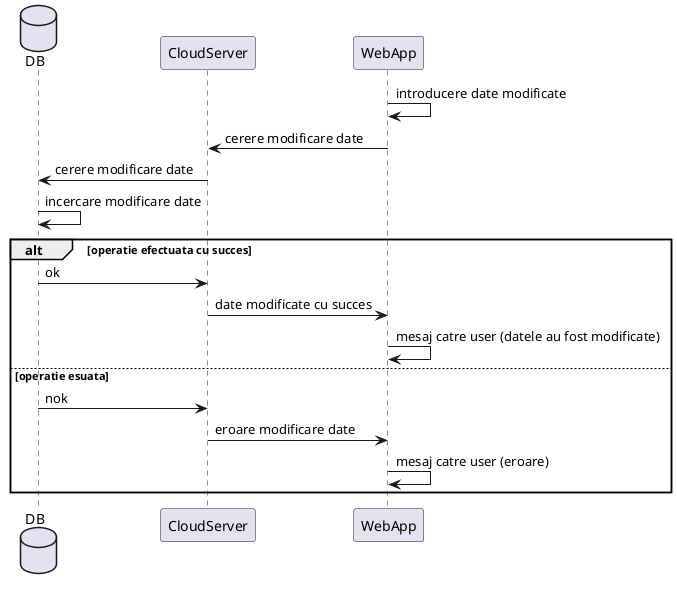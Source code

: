 @startuml modificare_date_pacient

   database DB
   participant CloudServer
   participant WebApp

   WebApp -> WebApp: introducere date modificate
   WebApp -> CloudServer: cerere modificare date
   CloudServer -> DB: cerere modificare date
   DB -> DB: incercare modificare date
   alt operatie efectuata cu succes
       DB -> CloudServer: ok
       CloudServer -> WebApp: date modificate cu succes
       WebApp -> WebApp: mesaj catre user (datele au fost modificate)
   else operatie esuata
       DB -> CloudServer: nok
       CloudServer -> WebApp: eroare modificare date
       WebApp -> WebApp: mesaj catre user (eroare)
   end
@enduml